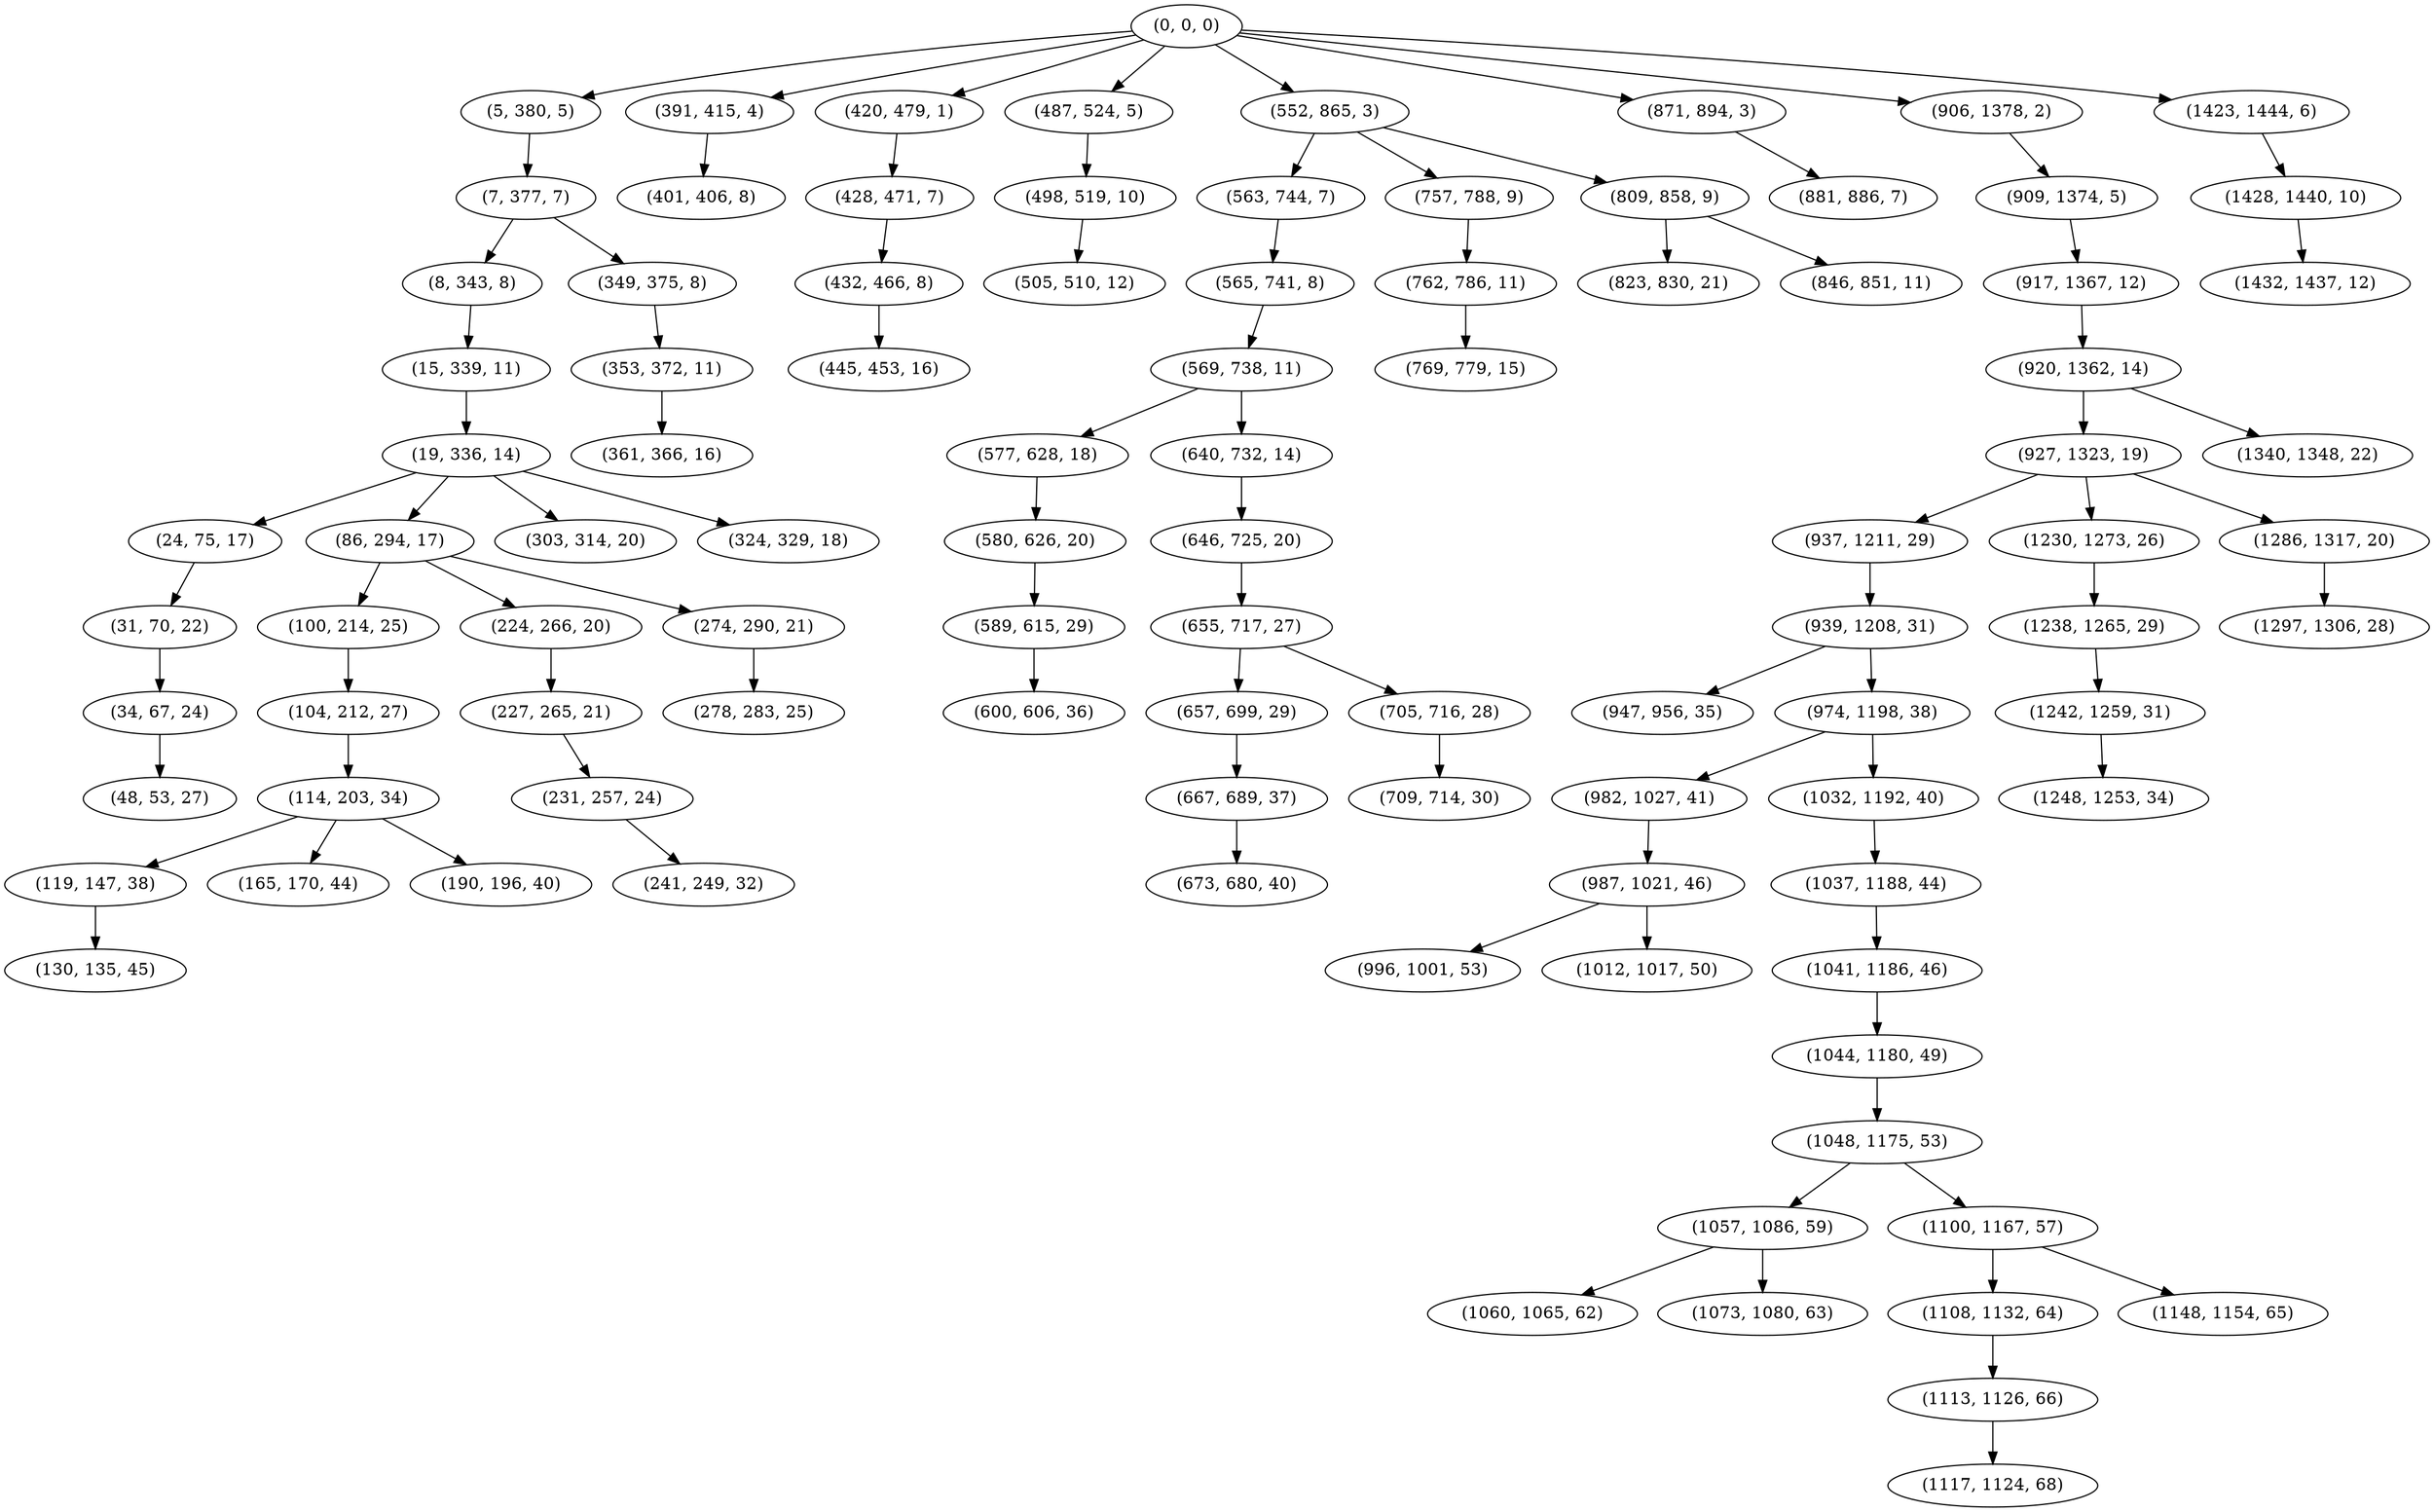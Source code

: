 digraph tree {
    "(0, 0, 0)";
    "(5, 380, 5)";
    "(7, 377, 7)";
    "(8, 343, 8)";
    "(15, 339, 11)";
    "(19, 336, 14)";
    "(24, 75, 17)";
    "(31, 70, 22)";
    "(34, 67, 24)";
    "(48, 53, 27)";
    "(86, 294, 17)";
    "(100, 214, 25)";
    "(104, 212, 27)";
    "(114, 203, 34)";
    "(119, 147, 38)";
    "(130, 135, 45)";
    "(165, 170, 44)";
    "(190, 196, 40)";
    "(224, 266, 20)";
    "(227, 265, 21)";
    "(231, 257, 24)";
    "(241, 249, 32)";
    "(274, 290, 21)";
    "(278, 283, 25)";
    "(303, 314, 20)";
    "(324, 329, 18)";
    "(349, 375, 8)";
    "(353, 372, 11)";
    "(361, 366, 16)";
    "(391, 415, 4)";
    "(401, 406, 8)";
    "(420, 479, 1)";
    "(428, 471, 7)";
    "(432, 466, 8)";
    "(445, 453, 16)";
    "(487, 524, 5)";
    "(498, 519, 10)";
    "(505, 510, 12)";
    "(552, 865, 3)";
    "(563, 744, 7)";
    "(565, 741, 8)";
    "(569, 738, 11)";
    "(577, 628, 18)";
    "(580, 626, 20)";
    "(589, 615, 29)";
    "(600, 606, 36)";
    "(640, 732, 14)";
    "(646, 725, 20)";
    "(655, 717, 27)";
    "(657, 699, 29)";
    "(667, 689, 37)";
    "(673, 680, 40)";
    "(705, 716, 28)";
    "(709, 714, 30)";
    "(757, 788, 9)";
    "(762, 786, 11)";
    "(769, 779, 15)";
    "(809, 858, 9)";
    "(823, 830, 21)";
    "(846, 851, 11)";
    "(871, 894, 3)";
    "(881, 886, 7)";
    "(906, 1378, 2)";
    "(909, 1374, 5)";
    "(917, 1367, 12)";
    "(920, 1362, 14)";
    "(927, 1323, 19)";
    "(937, 1211, 29)";
    "(939, 1208, 31)";
    "(947, 956, 35)";
    "(974, 1198, 38)";
    "(982, 1027, 41)";
    "(987, 1021, 46)";
    "(996, 1001, 53)";
    "(1012, 1017, 50)";
    "(1032, 1192, 40)";
    "(1037, 1188, 44)";
    "(1041, 1186, 46)";
    "(1044, 1180, 49)";
    "(1048, 1175, 53)";
    "(1057, 1086, 59)";
    "(1060, 1065, 62)";
    "(1073, 1080, 63)";
    "(1100, 1167, 57)";
    "(1108, 1132, 64)";
    "(1113, 1126, 66)";
    "(1117, 1124, 68)";
    "(1148, 1154, 65)";
    "(1230, 1273, 26)";
    "(1238, 1265, 29)";
    "(1242, 1259, 31)";
    "(1248, 1253, 34)";
    "(1286, 1317, 20)";
    "(1297, 1306, 28)";
    "(1340, 1348, 22)";
    "(1423, 1444, 6)";
    "(1428, 1440, 10)";
    "(1432, 1437, 12)";
    "(0, 0, 0)" -> "(5, 380, 5)";
    "(0, 0, 0)" -> "(391, 415, 4)";
    "(0, 0, 0)" -> "(420, 479, 1)";
    "(0, 0, 0)" -> "(487, 524, 5)";
    "(0, 0, 0)" -> "(552, 865, 3)";
    "(0, 0, 0)" -> "(871, 894, 3)";
    "(0, 0, 0)" -> "(906, 1378, 2)";
    "(0, 0, 0)" -> "(1423, 1444, 6)";
    "(5, 380, 5)" -> "(7, 377, 7)";
    "(7, 377, 7)" -> "(8, 343, 8)";
    "(7, 377, 7)" -> "(349, 375, 8)";
    "(8, 343, 8)" -> "(15, 339, 11)";
    "(15, 339, 11)" -> "(19, 336, 14)";
    "(19, 336, 14)" -> "(24, 75, 17)";
    "(19, 336, 14)" -> "(86, 294, 17)";
    "(19, 336, 14)" -> "(303, 314, 20)";
    "(19, 336, 14)" -> "(324, 329, 18)";
    "(24, 75, 17)" -> "(31, 70, 22)";
    "(31, 70, 22)" -> "(34, 67, 24)";
    "(34, 67, 24)" -> "(48, 53, 27)";
    "(86, 294, 17)" -> "(100, 214, 25)";
    "(86, 294, 17)" -> "(224, 266, 20)";
    "(86, 294, 17)" -> "(274, 290, 21)";
    "(100, 214, 25)" -> "(104, 212, 27)";
    "(104, 212, 27)" -> "(114, 203, 34)";
    "(114, 203, 34)" -> "(119, 147, 38)";
    "(114, 203, 34)" -> "(165, 170, 44)";
    "(114, 203, 34)" -> "(190, 196, 40)";
    "(119, 147, 38)" -> "(130, 135, 45)";
    "(224, 266, 20)" -> "(227, 265, 21)";
    "(227, 265, 21)" -> "(231, 257, 24)";
    "(231, 257, 24)" -> "(241, 249, 32)";
    "(274, 290, 21)" -> "(278, 283, 25)";
    "(349, 375, 8)" -> "(353, 372, 11)";
    "(353, 372, 11)" -> "(361, 366, 16)";
    "(391, 415, 4)" -> "(401, 406, 8)";
    "(420, 479, 1)" -> "(428, 471, 7)";
    "(428, 471, 7)" -> "(432, 466, 8)";
    "(432, 466, 8)" -> "(445, 453, 16)";
    "(487, 524, 5)" -> "(498, 519, 10)";
    "(498, 519, 10)" -> "(505, 510, 12)";
    "(552, 865, 3)" -> "(563, 744, 7)";
    "(552, 865, 3)" -> "(757, 788, 9)";
    "(552, 865, 3)" -> "(809, 858, 9)";
    "(563, 744, 7)" -> "(565, 741, 8)";
    "(565, 741, 8)" -> "(569, 738, 11)";
    "(569, 738, 11)" -> "(577, 628, 18)";
    "(569, 738, 11)" -> "(640, 732, 14)";
    "(577, 628, 18)" -> "(580, 626, 20)";
    "(580, 626, 20)" -> "(589, 615, 29)";
    "(589, 615, 29)" -> "(600, 606, 36)";
    "(640, 732, 14)" -> "(646, 725, 20)";
    "(646, 725, 20)" -> "(655, 717, 27)";
    "(655, 717, 27)" -> "(657, 699, 29)";
    "(655, 717, 27)" -> "(705, 716, 28)";
    "(657, 699, 29)" -> "(667, 689, 37)";
    "(667, 689, 37)" -> "(673, 680, 40)";
    "(705, 716, 28)" -> "(709, 714, 30)";
    "(757, 788, 9)" -> "(762, 786, 11)";
    "(762, 786, 11)" -> "(769, 779, 15)";
    "(809, 858, 9)" -> "(823, 830, 21)";
    "(809, 858, 9)" -> "(846, 851, 11)";
    "(871, 894, 3)" -> "(881, 886, 7)";
    "(906, 1378, 2)" -> "(909, 1374, 5)";
    "(909, 1374, 5)" -> "(917, 1367, 12)";
    "(917, 1367, 12)" -> "(920, 1362, 14)";
    "(920, 1362, 14)" -> "(927, 1323, 19)";
    "(920, 1362, 14)" -> "(1340, 1348, 22)";
    "(927, 1323, 19)" -> "(937, 1211, 29)";
    "(927, 1323, 19)" -> "(1230, 1273, 26)";
    "(927, 1323, 19)" -> "(1286, 1317, 20)";
    "(937, 1211, 29)" -> "(939, 1208, 31)";
    "(939, 1208, 31)" -> "(947, 956, 35)";
    "(939, 1208, 31)" -> "(974, 1198, 38)";
    "(974, 1198, 38)" -> "(982, 1027, 41)";
    "(974, 1198, 38)" -> "(1032, 1192, 40)";
    "(982, 1027, 41)" -> "(987, 1021, 46)";
    "(987, 1021, 46)" -> "(996, 1001, 53)";
    "(987, 1021, 46)" -> "(1012, 1017, 50)";
    "(1032, 1192, 40)" -> "(1037, 1188, 44)";
    "(1037, 1188, 44)" -> "(1041, 1186, 46)";
    "(1041, 1186, 46)" -> "(1044, 1180, 49)";
    "(1044, 1180, 49)" -> "(1048, 1175, 53)";
    "(1048, 1175, 53)" -> "(1057, 1086, 59)";
    "(1048, 1175, 53)" -> "(1100, 1167, 57)";
    "(1057, 1086, 59)" -> "(1060, 1065, 62)";
    "(1057, 1086, 59)" -> "(1073, 1080, 63)";
    "(1100, 1167, 57)" -> "(1108, 1132, 64)";
    "(1100, 1167, 57)" -> "(1148, 1154, 65)";
    "(1108, 1132, 64)" -> "(1113, 1126, 66)";
    "(1113, 1126, 66)" -> "(1117, 1124, 68)";
    "(1230, 1273, 26)" -> "(1238, 1265, 29)";
    "(1238, 1265, 29)" -> "(1242, 1259, 31)";
    "(1242, 1259, 31)" -> "(1248, 1253, 34)";
    "(1286, 1317, 20)" -> "(1297, 1306, 28)";
    "(1423, 1444, 6)" -> "(1428, 1440, 10)";
    "(1428, 1440, 10)" -> "(1432, 1437, 12)";
}
